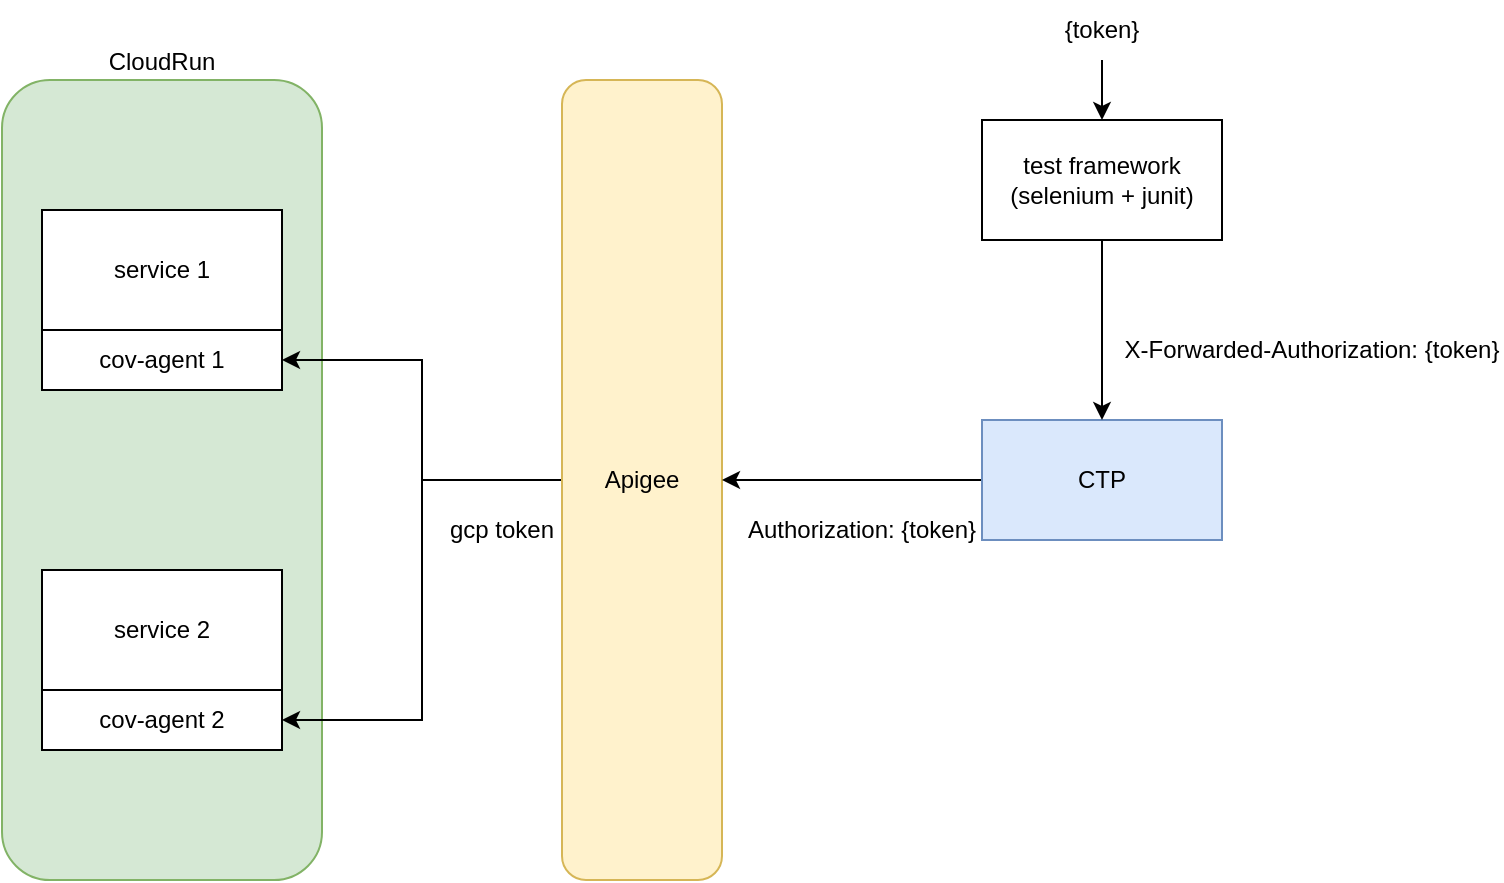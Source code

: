 <mxfile version="24.7.6">
  <diagram name="Page-1" id="ZYVEoyr4ppTjg7OTafu7">
    <mxGraphModel dx="1434" dy="738" grid="1" gridSize="10" guides="1" tooltips="1" connect="1" arrows="1" fold="1" page="1" pageScale="1" pageWidth="850" pageHeight="1100" math="0" shadow="0">
      <root>
        <mxCell id="0" />
        <mxCell id="1" parent="0" />
        <mxCell id="-q9D8d0sokJmGObQYAYw-1" value="CloudRun" style="rounded=1;whiteSpace=wrap;html=1;labelPosition=center;verticalLabelPosition=top;align=center;verticalAlign=bottom;fillColor=#d5e8d4;strokeColor=#82b366;" vertex="1" parent="1">
          <mxGeometry x="160" y="160" width="160" height="400" as="geometry" />
        </mxCell>
        <mxCell id="-q9D8d0sokJmGObQYAYw-2" value="service 1" style="rounded=0;whiteSpace=wrap;html=1;" vertex="1" parent="1">
          <mxGeometry x="180" y="225" width="120" height="60" as="geometry" />
        </mxCell>
        <mxCell id="-q9D8d0sokJmGObQYAYw-3" value="cov-agent 1" style="rounded=0;whiteSpace=wrap;html=1;" vertex="1" parent="1">
          <mxGeometry x="180" y="285" width="120" height="30" as="geometry" />
        </mxCell>
        <mxCell id="-q9D8d0sokJmGObQYAYw-19" style="edgeStyle=orthogonalEdgeStyle;rounded=0;orthogonalLoop=1;jettySize=auto;html=1;exitX=0;exitY=0.5;exitDx=0;exitDy=0;entryX=1;entryY=0.5;entryDx=0;entryDy=0;" edge="1" parent="1" source="-q9D8d0sokJmGObQYAYw-5" target="-q9D8d0sokJmGObQYAYw-3">
          <mxGeometry relative="1" as="geometry" />
        </mxCell>
        <mxCell id="-q9D8d0sokJmGObQYAYw-20" style="edgeStyle=orthogonalEdgeStyle;rounded=0;orthogonalLoop=1;jettySize=auto;html=1;exitX=0;exitY=0.5;exitDx=0;exitDy=0;entryX=1;entryY=0.5;entryDx=0;entryDy=0;" edge="1" parent="1" source="-q9D8d0sokJmGObQYAYw-5" target="-q9D8d0sokJmGObQYAYw-12">
          <mxGeometry relative="1" as="geometry" />
        </mxCell>
        <mxCell id="-q9D8d0sokJmGObQYAYw-5" value="Apigee" style="rounded=1;whiteSpace=wrap;html=1;labelPosition=center;verticalLabelPosition=middle;align=center;verticalAlign=middle;fillColor=#fff2cc;strokeColor=#d6b656;" vertex="1" parent="1">
          <mxGeometry x="440" y="160" width="80" height="400" as="geometry" />
        </mxCell>
        <mxCell id="-q9D8d0sokJmGObQYAYw-18" style="edgeStyle=orthogonalEdgeStyle;rounded=0;orthogonalLoop=1;jettySize=auto;html=1;entryX=1;entryY=0.5;entryDx=0;entryDy=0;" edge="1" parent="1" source="-q9D8d0sokJmGObQYAYw-6" target="-q9D8d0sokJmGObQYAYw-5">
          <mxGeometry relative="1" as="geometry" />
        </mxCell>
        <mxCell id="-q9D8d0sokJmGObQYAYw-6" value="CTP" style="rounded=0;whiteSpace=wrap;html=1;fillColor=#dae8fc;strokeColor=#6c8ebf;" vertex="1" parent="1">
          <mxGeometry x="650" y="330" width="120" height="60" as="geometry" />
        </mxCell>
        <mxCell id="-q9D8d0sokJmGObQYAYw-9" style="edgeStyle=orthogonalEdgeStyle;rounded=0;orthogonalLoop=1;jettySize=auto;html=1;entryX=0.5;entryY=0;entryDx=0;entryDy=0;" edge="1" parent="1" source="-q9D8d0sokJmGObQYAYw-8" target="-q9D8d0sokJmGObQYAYw-6">
          <mxGeometry relative="1" as="geometry" />
        </mxCell>
        <mxCell id="-q9D8d0sokJmGObQYAYw-8" value="test framework&lt;div&gt;(selenium + junit)&lt;/div&gt;" style="rounded=0;whiteSpace=wrap;html=1;" vertex="1" parent="1">
          <mxGeometry x="650" y="180" width="120" height="60" as="geometry" />
        </mxCell>
        <mxCell id="-q9D8d0sokJmGObQYAYw-11" value="service 2" style="rounded=0;whiteSpace=wrap;html=1;" vertex="1" parent="1">
          <mxGeometry x="180" y="405" width="120" height="60" as="geometry" />
        </mxCell>
        <mxCell id="-q9D8d0sokJmGObQYAYw-12" value="cov-agent 2" style="rounded=0;whiteSpace=wrap;html=1;" vertex="1" parent="1">
          <mxGeometry x="180" y="465" width="120" height="30" as="geometry" />
        </mxCell>
        <mxCell id="-q9D8d0sokJmGObQYAYw-14" value="X-Forwarded-Authorization: {token}" style="text;html=1;align=center;verticalAlign=middle;whiteSpace=wrap;rounded=0;" vertex="1" parent="1">
          <mxGeometry x="720" y="250" width="190" height="90" as="geometry" />
        </mxCell>
        <mxCell id="-q9D8d0sokJmGObQYAYw-15" value="Authorization: {token}" style="text;html=1;align=center;verticalAlign=middle;whiteSpace=wrap;rounded=0;rotation=0;" vertex="1" parent="1">
          <mxGeometry x="530" y="340" width="120" height="90" as="geometry" />
        </mxCell>
        <mxCell id="-q9D8d0sokJmGObQYAYw-17" style="edgeStyle=orthogonalEdgeStyle;rounded=0;orthogonalLoop=1;jettySize=auto;html=1;" edge="1" parent="1" source="-q9D8d0sokJmGObQYAYw-16" target="-q9D8d0sokJmGObQYAYw-8">
          <mxGeometry relative="1" as="geometry" />
        </mxCell>
        <mxCell id="-q9D8d0sokJmGObQYAYw-16" value="{token}" style="text;html=1;align=center;verticalAlign=middle;whiteSpace=wrap;rounded=0;" vertex="1" parent="1">
          <mxGeometry x="680" y="120" width="60" height="30" as="geometry" />
        </mxCell>
        <mxCell id="-q9D8d0sokJmGObQYAYw-22" value="gcp token" style="text;html=1;align=center;verticalAlign=middle;whiteSpace=wrap;rounded=0;" vertex="1" parent="1">
          <mxGeometry x="380" y="370" width="60" height="30" as="geometry" />
        </mxCell>
      </root>
    </mxGraphModel>
  </diagram>
</mxfile>
